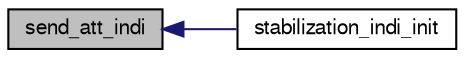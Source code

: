 digraph "send_att_indi"
{
  edge [fontname="FreeSans",fontsize="10",labelfontname="FreeSans",labelfontsize="10"];
  node [fontname="FreeSans",fontsize="10",shape=record];
  rankdir="LR";
  Node1 [label="send_att_indi",height=0.2,width=0.4,color="black", fillcolor="grey75", style="filled", fontcolor="black"];
  Node1 -> Node2 [dir="back",color="midnightblue",fontsize="10",style="solid",fontname="FreeSans"];
  Node2 [label="stabilization_indi_init",height=0.2,width=0.4,color="black", fillcolor="white", style="filled",URL="$stabilization__indi__simple_8c.html#a9b355db7dd60fd053f3fff04eccdc11b",tooltip="Function that initializes important values upon engaging INDI. "];
}
